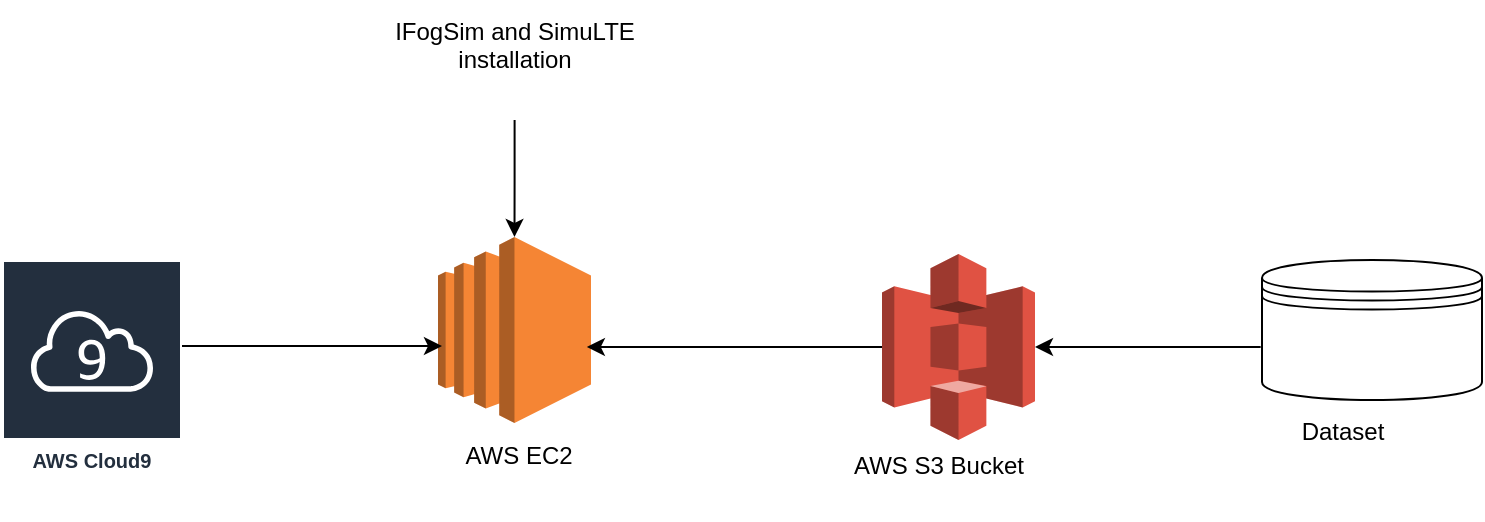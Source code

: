 <mxfile version="24.2.8" type="github">
  <diagram id="Ht1M8jgEwFfnCIfOTk4-" name="Page-1">
    <mxGraphModel dx="1358" dy="1565" grid="1" gridSize="10" guides="1" tooltips="1" connect="1" arrows="1" fold="1" page="1" pageScale="1" pageWidth="1169" pageHeight="827" math="0" shadow="0">
      <root>
        <mxCell id="0" />
        <mxCell id="1" parent="0" />
        <mxCell id="FsleN_jO582Nin-WxB7c-1" value="" style="outlineConnect=0;dashed=0;verticalLabelPosition=bottom;verticalAlign=top;align=center;html=1;shape=mxgraph.aws3.ec2;fillColor=#F58534;gradientColor=none;" vertex="1" parent="1">
          <mxGeometry x="448" y="-301.5" width="76.5" height="93" as="geometry" />
        </mxCell>
        <mxCell id="FsleN_jO582Nin-WxB7c-2" value="AWS EC2" style="text;html=1;align=center;verticalAlign=middle;resizable=0;points=[];autosize=1;strokeColor=none;fillColor=none;" vertex="1" parent="1">
          <mxGeometry x="448" y="-207" width="80" height="30" as="geometry" />
        </mxCell>
        <mxCell id="FsleN_jO582Nin-WxB7c-4" value="" style="outlineConnect=0;dashed=0;verticalLabelPosition=bottom;verticalAlign=top;align=center;html=1;shape=mxgraph.aws3.s3;fillColor=#E05243;gradientColor=none;" vertex="1" parent="1">
          <mxGeometry x="670" y="-293" width="76.5" height="93" as="geometry" />
        </mxCell>
        <mxCell id="FsleN_jO582Nin-WxB7c-5" value="AWS S3 Bucket&lt;div&gt;&lt;br&gt;&lt;/div&gt;" style="text;html=1;align=center;verticalAlign=middle;resizable=0;points=[];autosize=1;strokeColor=none;fillColor=none;" vertex="1" parent="1">
          <mxGeometry x="643.25" y="-200" width="110" height="40" as="geometry" />
        </mxCell>
        <mxCell id="FsleN_jO582Nin-WxB7c-7" value="" style="shape=datastore;whiteSpace=wrap;html=1;" vertex="1" parent="1">
          <mxGeometry x="860" y="-290" width="110" height="70" as="geometry" />
        </mxCell>
        <mxCell id="FsleN_jO582Nin-WxB7c-8" value="Dataset&lt;div&gt;&lt;br&gt;&lt;/div&gt;" style="text;html=1;align=center;verticalAlign=middle;resizable=0;points=[];autosize=1;strokeColor=none;fillColor=none;" vertex="1" parent="1">
          <mxGeometry x="870" y="-217" width="60" height="40" as="geometry" />
        </mxCell>
        <mxCell id="FsleN_jO582Nin-WxB7c-9" value="" style="endArrow=classic;html=1;rounded=0;exitX=-0.006;exitY=0.621;exitDx=0;exitDy=0;exitPerimeter=0;" edge="1" parent="1" source="FsleN_jO582Nin-WxB7c-7" target="FsleN_jO582Nin-WxB7c-4">
          <mxGeometry width="50" height="50" relative="1" as="geometry">
            <mxPoint x="860" y="-248.77" as="sourcePoint" />
            <mxPoint x="733.211" y="-245.239" as="targetPoint" />
          </mxGeometry>
        </mxCell>
        <mxCell id="FsleN_jO582Nin-WxB7c-11" value="" style="endArrow=classic;html=1;rounded=0;entryX=0.973;entryY=0.591;entryDx=0;entryDy=0;entryPerimeter=0;" edge="1" parent="1" source="FsleN_jO582Nin-WxB7c-4" target="FsleN_jO582Nin-WxB7c-1">
          <mxGeometry width="50" height="50" relative="1" as="geometry">
            <mxPoint x="600" y="-247.4" as="sourcePoint" />
            <mxPoint x="502" y="-247.4" as="targetPoint" />
          </mxGeometry>
        </mxCell>
        <mxCell id="FsleN_jO582Nin-WxB7c-15" value="" style="edgeStyle=orthogonalEdgeStyle;rounded=0;orthogonalLoop=1;jettySize=auto;html=1;" edge="1" parent="1" source="FsleN_jO582Nin-WxB7c-14" target="FsleN_jO582Nin-WxB7c-1">
          <mxGeometry relative="1" as="geometry" />
        </mxCell>
        <mxCell id="FsleN_jO582Nin-WxB7c-14" value="IFogSim and SimuLTE&lt;div&gt;installation&lt;/div&gt;&lt;div&gt;&lt;br&gt;&lt;/div&gt;" style="text;html=1;align=center;verticalAlign=middle;resizable=0;points=[];autosize=1;strokeColor=none;fillColor=none;" vertex="1" parent="1">
          <mxGeometry x="416.25" y="-420" width="140" height="60" as="geometry" />
        </mxCell>
        <mxCell id="FsleN_jO582Nin-WxB7c-16" value="AWS Cloud9" style="sketch=0;outlineConnect=0;fontColor=#232F3E;gradientColor=none;strokeColor=#ffffff;fillColor=#232F3E;dashed=0;verticalLabelPosition=middle;verticalAlign=bottom;align=center;html=1;whiteSpace=wrap;fontSize=10;fontStyle=1;spacing=3;shape=mxgraph.aws4.productIcon;prIcon=mxgraph.aws4.cloud9;" vertex="1" parent="1">
          <mxGeometry x="230" y="-290" width="90" height="110" as="geometry" />
        </mxCell>
        <mxCell id="FsleN_jO582Nin-WxB7c-17" value="" style="endArrow=classic;html=1;rounded=0;entryX=0.026;entryY=0.586;entryDx=0;entryDy=0;entryPerimeter=0;" edge="1" parent="1" target="FsleN_jO582Nin-WxB7c-1">
          <mxGeometry width="50" height="50" relative="1" as="geometry">
            <mxPoint x="320" y="-247" as="sourcePoint" />
            <mxPoint x="432" y="-247" as="targetPoint" />
          </mxGeometry>
        </mxCell>
      </root>
    </mxGraphModel>
  </diagram>
</mxfile>
